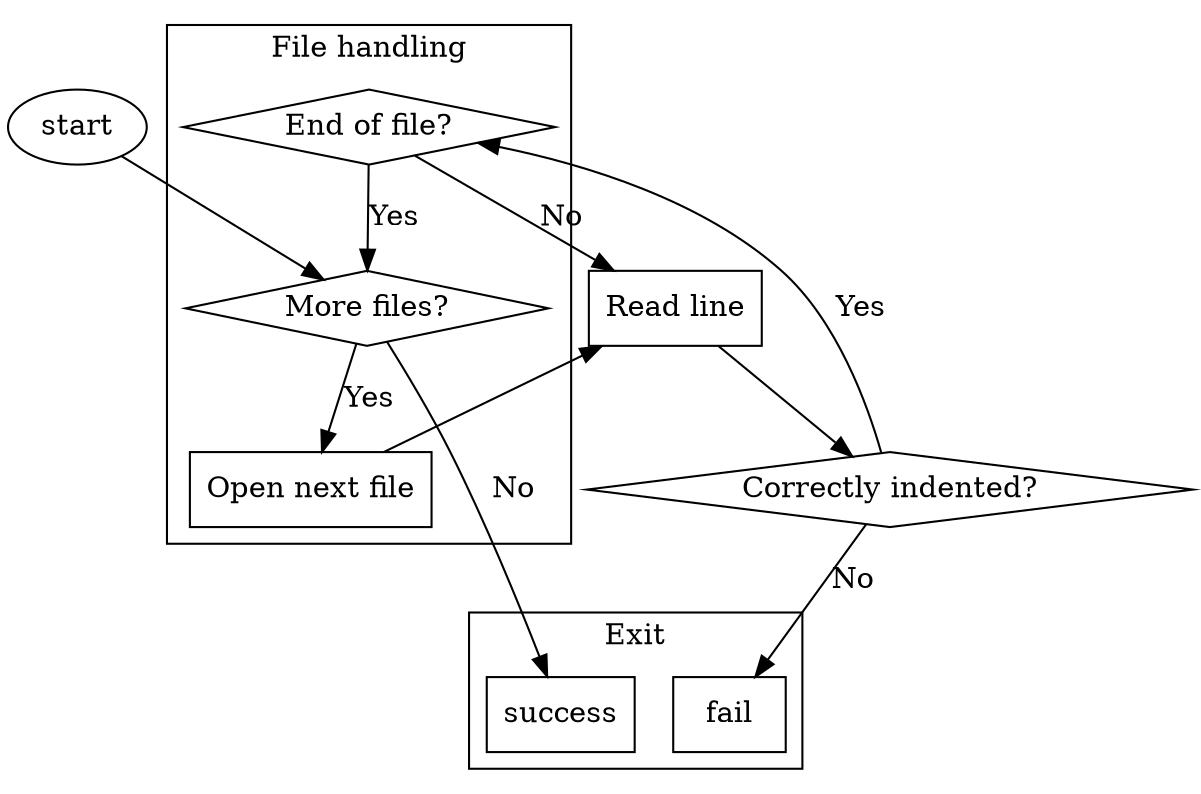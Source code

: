 digraph "Non-verbose" {
    start;

    node [
        shape = "diamond"
    ];
    more_files [
        label = "More files?"
    ]
    eof [
        label = "End of file?"
    ];
    tests [
        label = "Correctly indented?"
    ];

    node [
        shape = rect
    ];
    open_file [
        label = "Open next file"
    ];
    read_line [
        label = "Read line"
    ];

    subgraph cluster_files {
        label = "File handling";
        more_files;
        open_file;
        eof;
    }
    subgraph cluster_exit {
        label = "Exit";
        fail;
        success;
    }

    start -> more_files;

    more_files -> open_file [
        label = Yes
    ];
    more_files -> success [
        label = No
    ];
    open_file -> read_line;
    read_line -> tests;

    tests -> eof [
        label = Yes
    ];
    tests -> fail [
        label = No
    ];

    eof -> more_files [
        label = Yes
    ];
    eof -> read_line [
        label = No
    ];
}
